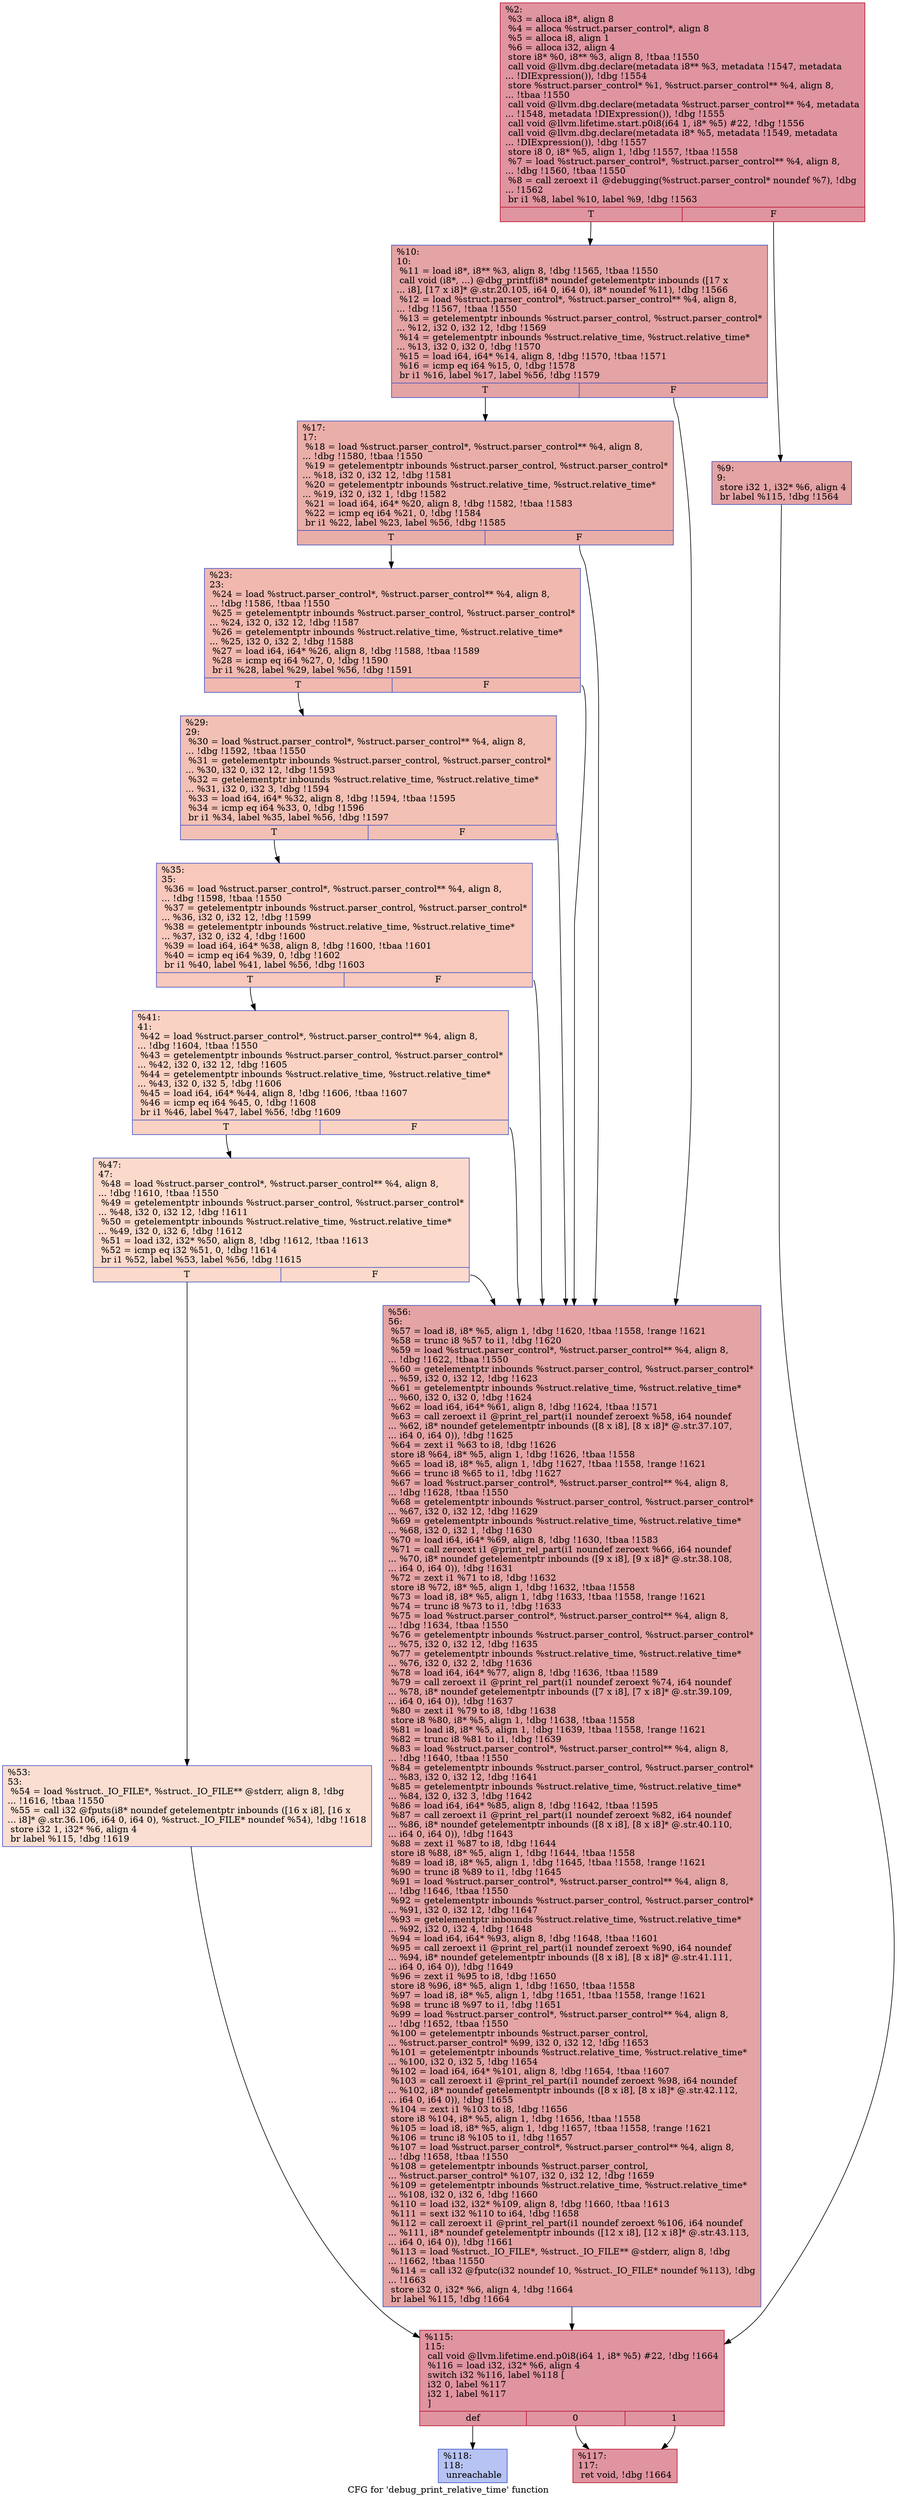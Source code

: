 digraph "CFG for 'debug_print_relative_time' function" {
	label="CFG for 'debug_print_relative_time' function";

	Node0xe99fe0 [shape=record,color="#b70d28ff", style=filled, fillcolor="#b70d2870",label="{%2:\l  %3 = alloca i8*, align 8\l  %4 = alloca %struct.parser_control*, align 8\l  %5 = alloca i8, align 1\l  %6 = alloca i32, align 4\l  store i8* %0, i8** %3, align 8, !tbaa !1550\l  call void @llvm.dbg.declare(metadata i8** %3, metadata !1547, metadata\l... !DIExpression()), !dbg !1554\l  store %struct.parser_control* %1, %struct.parser_control** %4, align 8,\l... !tbaa !1550\l  call void @llvm.dbg.declare(metadata %struct.parser_control** %4, metadata\l... !1548, metadata !DIExpression()), !dbg !1555\l  call void @llvm.lifetime.start.p0i8(i64 1, i8* %5) #22, !dbg !1556\l  call void @llvm.dbg.declare(metadata i8* %5, metadata !1549, metadata\l... !DIExpression()), !dbg !1557\l  store i8 0, i8* %5, align 1, !dbg !1557, !tbaa !1558\l  %7 = load %struct.parser_control*, %struct.parser_control** %4, align 8,\l... !dbg !1560, !tbaa !1550\l  %8 = call zeroext i1 @debugging(%struct.parser_control* noundef %7), !dbg\l... !1562\l  br i1 %8, label %10, label %9, !dbg !1563\l|{<s0>T|<s1>F}}"];
	Node0xe99fe0:s0 -> Node0xe9a4c0;
	Node0xe99fe0:s1 -> Node0xe9a470;
	Node0xe9a470 [shape=record,color="#3d50c3ff", style=filled, fillcolor="#c32e3170",label="{%9:\l9:                                                \l  store i32 1, i32* %6, align 4\l  br label %115, !dbg !1564\l}"];
	Node0xe9a470 -> Node0xe9a790;
	Node0xe9a4c0 [shape=record,color="#3d50c3ff", style=filled, fillcolor="#c32e3170",label="{%10:\l10:                                               \l  %11 = load i8*, i8** %3, align 8, !dbg !1565, !tbaa !1550\l  call void (i8*, ...) @dbg_printf(i8* noundef getelementptr inbounds ([17 x\l... i8], [17 x i8]* @.str.20.105, i64 0, i64 0), i8* noundef %11), !dbg !1566\l  %12 = load %struct.parser_control*, %struct.parser_control** %4, align 8,\l... !dbg !1567, !tbaa !1550\l  %13 = getelementptr inbounds %struct.parser_control, %struct.parser_control*\l... %12, i32 0, i32 12, !dbg !1569\l  %14 = getelementptr inbounds %struct.relative_time, %struct.relative_time*\l... %13, i32 0, i32 0, !dbg !1570\l  %15 = load i64, i64* %14, align 8, !dbg !1570, !tbaa !1571\l  %16 = icmp eq i64 %15, 0, !dbg !1578\l  br i1 %16, label %17, label %56, !dbg !1579\l|{<s0>T|<s1>F}}"];
	Node0xe9a4c0:s0 -> Node0xe9a510;
	Node0xe9a4c0:s1 -> Node0xe9a740;
	Node0xe9a510 [shape=record,color="#3d50c3ff", style=filled, fillcolor="#d0473d70",label="{%17:\l17:                                               \l  %18 = load %struct.parser_control*, %struct.parser_control** %4, align 8,\l... !dbg !1580, !tbaa !1550\l  %19 = getelementptr inbounds %struct.parser_control, %struct.parser_control*\l... %18, i32 0, i32 12, !dbg !1581\l  %20 = getelementptr inbounds %struct.relative_time, %struct.relative_time*\l... %19, i32 0, i32 1, !dbg !1582\l  %21 = load i64, i64* %20, align 8, !dbg !1582, !tbaa !1583\l  %22 = icmp eq i64 %21, 0, !dbg !1584\l  br i1 %22, label %23, label %56, !dbg !1585\l|{<s0>T|<s1>F}}"];
	Node0xe9a510:s0 -> Node0xe9a560;
	Node0xe9a510:s1 -> Node0xe9a740;
	Node0xe9a560 [shape=record,color="#3d50c3ff", style=filled, fillcolor="#dc5d4a70",label="{%23:\l23:                                               \l  %24 = load %struct.parser_control*, %struct.parser_control** %4, align 8,\l... !dbg !1586, !tbaa !1550\l  %25 = getelementptr inbounds %struct.parser_control, %struct.parser_control*\l... %24, i32 0, i32 12, !dbg !1587\l  %26 = getelementptr inbounds %struct.relative_time, %struct.relative_time*\l... %25, i32 0, i32 2, !dbg !1588\l  %27 = load i64, i64* %26, align 8, !dbg !1588, !tbaa !1589\l  %28 = icmp eq i64 %27, 0, !dbg !1590\l  br i1 %28, label %29, label %56, !dbg !1591\l|{<s0>T|<s1>F}}"];
	Node0xe9a560:s0 -> Node0xe9a5b0;
	Node0xe9a560:s1 -> Node0xe9a740;
	Node0xe9a5b0 [shape=record,color="#3d50c3ff", style=filled, fillcolor="#e5705870",label="{%29:\l29:                                               \l  %30 = load %struct.parser_control*, %struct.parser_control** %4, align 8,\l... !dbg !1592, !tbaa !1550\l  %31 = getelementptr inbounds %struct.parser_control, %struct.parser_control*\l... %30, i32 0, i32 12, !dbg !1593\l  %32 = getelementptr inbounds %struct.relative_time, %struct.relative_time*\l... %31, i32 0, i32 3, !dbg !1594\l  %33 = load i64, i64* %32, align 8, !dbg !1594, !tbaa !1595\l  %34 = icmp eq i64 %33, 0, !dbg !1596\l  br i1 %34, label %35, label %56, !dbg !1597\l|{<s0>T|<s1>F}}"];
	Node0xe9a5b0:s0 -> Node0xe9a600;
	Node0xe9a5b0:s1 -> Node0xe9a740;
	Node0xe9a600 [shape=record,color="#3d50c3ff", style=filled, fillcolor="#ed836670",label="{%35:\l35:                                               \l  %36 = load %struct.parser_control*, %struct.parser_control** %4, align 8,\l... !dbg !1598, !tbaa !1550\l  %37 = getelementptr inbounds %struct.parser_control, %struct.parser_control*\l... %36, i32 0, i32 12, !dbg !1599\l  %38 = getelementptr inbounds %struct.relative_time, %struct.relative_time*\l... %37, i32 0, i32 4, !dbg !1600\l  %39 = load i64, i64* %38, align 8, !dbg !1600, !tbaa !1601\l  %40 = icmp eq i64 %39, 0, !dbg !1602\l  br i1 %40, label %41, label %56, !dbg !1603\l|{<s0>T|<s1>F}}"];
	Node0xe9a600:s0 -> Node0xe9a650;
	Node0xe9a600:s1 -> Node0xe9a740;
	Node0xe9a650 [shape=record,color="#3d50c3ff", style=filled, fillcolor="#f4987a70",label="{%41:\l41:                                               \l  %42 = load %struct.parser_control*, %struct.parser_control** %4, align 8,\l... !dbg !1604, !tbaa !1550\l  %43 = getelementptr inbounds %struct.parser_control, %struct.parser_control*\l... %42, i32 0, i32 12, !dbg !1605\l  %44 = getelementptr inbounds %struct.relative_time, %struct.relative_time*\l... %43, i32 0, i32 5, !dbg !1606\l  %45 = load i64, i64* %44, align 8, !dbg !1606, !tbaa !1607\l  %46 = icmp eq i64 %45, 0, !dbg !1608\l  br i1 %46, label %47, label %56, !dbg !1609\l|{<s0>T|<s1>F}}"];
	Node0xe9a650:s0 -> Node0xe9a6a0;
	Node0xe9a650:s1 -> Node0xe9a740;
	Node0xe9a6a0 [shape=record,color="#3d50c3ff", style=filled, fillcolor="#f7a88970",label="{%47:\l47:                                               \l  %48 = load %struct.parser_control*, %struct.parser_control** %4, align 8,\l... !dbg !1610, !tbaa !1550\l  %49 = getelementptr inbounds %struct.parser_control, %struct.parser_control*\l... %48, i32 0, i32 12, !dbg !1611\l  %50 = getelementptr inbounds %struct.relative_time, %struct.relative_time*\l... %49, i32 0, i32 6, !dbg !1612\l  %51 = load i32, i32* %50, align 8, !dbg !1612, !tbaa !1613\l  %52 = icmp eq i32 %51, 0, !dbg !1614\l  br i1 %52, label %53, label %56, !dbg !1615\l|{<s0>T|<s1>F}}"];
	Node0xe9a6a0:s0 -> Node0xe9a6f0;
	Node0xe9a6a0:s1 -> Node0xe9a740;
	Node0xe9a6f0 [shape=record,color="#3d50c3ff", style=filled, fillcolor="#f7b59970",label="{%53:\l53:                                               \l  %54 = load %struct._IO_FILE*, %struct._IO_FILE** @stderr, align 8, !dbg\l... !1616, !tbaa !1550\l  %55 = call i32 @fputs(i8* noundef getelementptr inbounds ([16 x i8], [16 x\l... i8]* @.str.36.106, i64 0, i64 0), %struct._IO_FILE* noundef %54), !dbg !1618\l  store i32 1, i32* %6, align 4\l  br label %115, !dbg !1619\l}"];
	Node0xe9a6f0 -> Node0xe9a790;
	Node0xe9a740 [shape=record,color="#3d50c3ff", style=filled, fillcolor="#c32e3170",label="{%56:\l56:                                               \l  %57 = load i8, i8* %5, align 1, !dbg !1620, !tbaa !1558, !range !1621\l  %58 = trunc i8 %57 to i1, !dbg !1620\l  %59 = load %struct.parser_control*, %struct.parser_control** %4, align 8,\l... !dbg !1622, !tbaa !1550\l  %60 = getelementptr inbounds %struct.parser_control, %struct.parser_control*\l... %59, i32 0, i32 12, !dbg !1623\l  %61 = getelementptr inbounds %struct.relative_time, %struct.relative_time*\l... %60, i32 0, i32 0, !dbg !1624\l  %62 = load i64, i64* %61, align 8, !dbg !1624, !tbaa !1571\l  %63 = call zeroext i1 @print_rel_part(i1 noundef zeroext %58, i64 noundef\l... %62, i8* noundef getelementptr inbounds ([8 x i8], [8 x i8]* @.str.37.107,\l... i64 0, i64 0)), !dbg !1625\l  %64 = zext i1 %63 to i8, !dbg !1626\l  store i8 %64, i8* %5, align 1, !dbg !1626, !tbaa !1558\l  %65 = load i8, i8* %5, align 1, !dbg !1627, !tbaa !1558, !range !1621\l  %66 = trunc i8 %65 to i1, !dbg !1627\l  %67 = load %struct.parser_control*, %struct.parser_control** %4, align 8,\l... !dbg !1628, !tbaa !1550\l  %68 = getelementptr inbounds %struct.parser_control, %struct.parser_control*\l... %67, i32 0, i32 12, !dbg !1629\l  %69 = getelementptr inbounds %struct.relative_time, %struct.relative_time*\l... %68, i32 0, i32 1, !dbg !1630\l  %70 = load i64, i64* %69, align 8, !dbg !1630, !tbaa !1583\l  %71 = call zeroext i1 @print_rel_part(i1 noundef zeroext %66, i64 noundef\l... %70, i8* noundef getelementptr inbounds ([9 x i8], [9 x i8]* @.str.38.108,\l... i64 0, i64 0)), !dbg !1631\l  %72 = zext i1 %71 to i8, !dbg !1632\l  store i8 %72, i8* %5, align 1, !dbg !1632, !tbaa !1558\l  %73 = load i8, i8* %5, align 1, !dbg !1633, !tbaa !1558, !range !1621\l  %74 = trunc i8 %73 to i1, !dbg !1633\l  %75 = load %struct.parser_control*, %struct.parser_control** %4, align 8,\l... !dbg !1634, !tbaa !1550\l  %76 = getelementptr inbounds %struct.parser_control, %struct.parser_control*\l... %75, i32 0, i32 12, !dbg !1635\l  %77 = getelementptr inbounds %struct.relative_time, %struct.relative_time*\l... %76, i32 0, i32 2, !dbg !1636\l  %78 = load i64, i64* %77, align 8, !dbg !1636, !tbaa !1589\l  %79 = call zeroext i1 @print_rel_part(i1 noundef zeroext %74, i64 noundef\l... %78, i8* noundef getelementptr inbounds ([7 x i8], [7 x i8]* @.str.39.109,\l... i64 0, i64 0)), !dbg !1637\l  %80 = zext i1 %79 to i8, !dbg !1638\l  store i8 %80, i8* %5, align 1, !dbg !1638, !tbaa !1558\l  %81 = load i8, i8* %5, align 1, !dbg !1639, !tbaa !1558, !range !1621\l  %82 = trunc i8 %81 to i1, !dbg !1639\l  %83 = load %struct.parser_control*, %struct.parser_control** %4, align 8,\l... !dbg !1640, !tbaa !1550\l  %84 = getelementptr inbounds %struct.parser_control, %struct.parser_control*\l... %83, i32 0, i32 12, !dbg !1641\l  %85 = getelementptr inbounds %struct.relative_time, %struct.relative_time*\l... %84, i32 0, i32 3, !dbg !1642\l  %86 = load i64, i64* %85, align 8, !dbg !1642, !tbaa !1595\l  %87 = call zeroext i1 @print_rel_part(i1 noundef zeroext %82, i64 noundef\l... %86, i8* noundef getelementptr inbounds ([8 x i8], [8 x i8]* @.str.40.110,\l... i64 0, i64 0)), !dbg !1643\l  %88 = zext i1 %87 to i8, !dbg !1644\l  store i8 %88, i8* %5, align 1, !dbg !1644, !tbaa !1558\l  %89 = load i8, i8* %5, align 1, !dbg !1645, !tbaa !1558, !range !1621\l  %90 = trunc i8 %89 to i1, !dbg !1645\l  %91 = load %struct.parser_control*, %struct.parser_control** %4, align 8,\l... !dbg !1646, !tbaa !1550\l  %92 = getelementptr inbounds %struct.parser_control, %struct.parser_control*\l... %91, i32 0, i32 12, !dbg !1647\l  %93 = getelementptr inbounds %struct.relative_time, %struct.relative_time*\l... %92, i32 0, i32 4, !dbg !1648\l  %94 = load i64, i64* %93, align 8, !dbg !1648, !tbaa !1601\l  %95 = call zeroext i1 @print_rel_part(i1 noundef zeroext %90, i64 noundef\l... %94, i8* noundef getelementptr inbounds ([8 x i8], [8 x i8]* @.str.41.111,\l... i64 0, i64 0)), !dbg !1649\l  %96 = zext i1 %95 to i8, !dbg !1650\l  store i8 %96, i8* %5, align 1, !dbg !1650, !tbaa !1558\l  %97 = load i8, i8* %5, align 1, !dbg !1651, !tbaa !1558, !range !1621\l  %98 = trunc i8 %97 to i1, !dbg !1651\l  %99 = load %struct.parser_control*, %struct.parser_control** %4, align 8,\l... !dbg !1652, !tbaa !1550\l  %100 = getelementptr inbounds %struct.parser_control,\l... %struct.parser_control* %99, i32 0, i32 12, !dbg !1653\l  %101 = getelementptr inbounds %struct.relative_time, %struct.relative_time*\l... %100, i32 0, i32 5, !dbg !1654\l  %102 = load i64, i64* %101, align 8, !dbg !1654, !tbaa !1607\l  %103 = call zeroext i1 @print_rel_part(i1 noundef zeroext %98, i64 noundef\l... %102, i8* noundef getelementptr inbounds ([8 x i8], [8 x i8]* @.str.42.112,\l... i64 0, i64 0)), !dbg !1655\l  %104 = zext i1 %103 to i8, !dbg !1656\l  store i8 %104, i8* %5, align 1, !dbg !1656, !tbaa !1558\l  %105 = load i8, i8* %5, align 1, !dbg !1657, !tbaa !1558, !range !1621\l  %106 = trunc i8 %105 to i1, !dbg !1657\l  %107 = load %struct.parser_control*, %struct.parser_control** %4, align 8,\l... !dbg !1658, !tbaa !1550\l  %108 = getelementptr inbounds %struct.parser_control,\l... %struct.parser_control* %107, i32 0, i32 12, !dbg !1659\l  %109 = getelementptr inbounds %struct.relative_time, %struct.relative_time*\l... %108, i32 0, i32 6, !dbg !1660\l  %110 = load i32, i32* %109, align 8, !dbg !1660, !tbaa !1613\l  %111 = sext i32 %110 to i64, !dbg !1658\l  %112 = call zeroext i1 @print_rel_part(i1 noundef zeroext %106, i64 noundef\l... %111, i8* noundef getelementptr inbounds ([12 x i8], [12 x i8]* @.str.43.113,\l... i64 0, i64 0)), !dbg !1661\l  %113 = load %struct._IO_FILE*, %struct._IO_FILE** @stderr, align 8, !dbg\l... !1662, !tbaa !1550\l  %114 = call i32 @fputc(i32 noundef 10, %struct._IO_FILE* noundef %113), !dbg\l... !1663\l  store i32 0, i32* %6, align 4, !dbg !1664\l  br label %115, !dbg !1664\l}"];
	Node0xe9a740 -> Node0xe9a790;
	Node0xe9a790 [shape=record,color="#b70d28ff", style=filled, fillcolor="#b70d2870",label="{%115:\l115:                                              \l  call void @llvm.lifetime.end.p0i8(i64 1, i8* %5) #22, !dbg !1664\l  %116 = load i32, i32* %6, align 4\l  switch i32 %116, label %118 [\l    i32 0, label %117\l    i32 1, label %117\l  ]\l|{<s0>def|<s1>0|<s2>1}}"];
	Node0xe9a790:s0 -> Node0xe9a830;
	Node0xe9a790:s1 -> Node0xe9a7e0;
	Node0xe9a790:s2 -> Node0xe9a7e0;
	Node0xe9a7e0 [shape=record,color="#b70d28ff", style=filled, fillcolor="#b70d2870",label="{%117:\l117:                                              \l  ret void, !dbg !1664\l}"];
	Node0xe9a830 [shape=record,color="#3d50c3ff", style=filled, fillcolor="#5977e370",label="{%118:\l118:                                              \l  unreachable\l}"];
}
